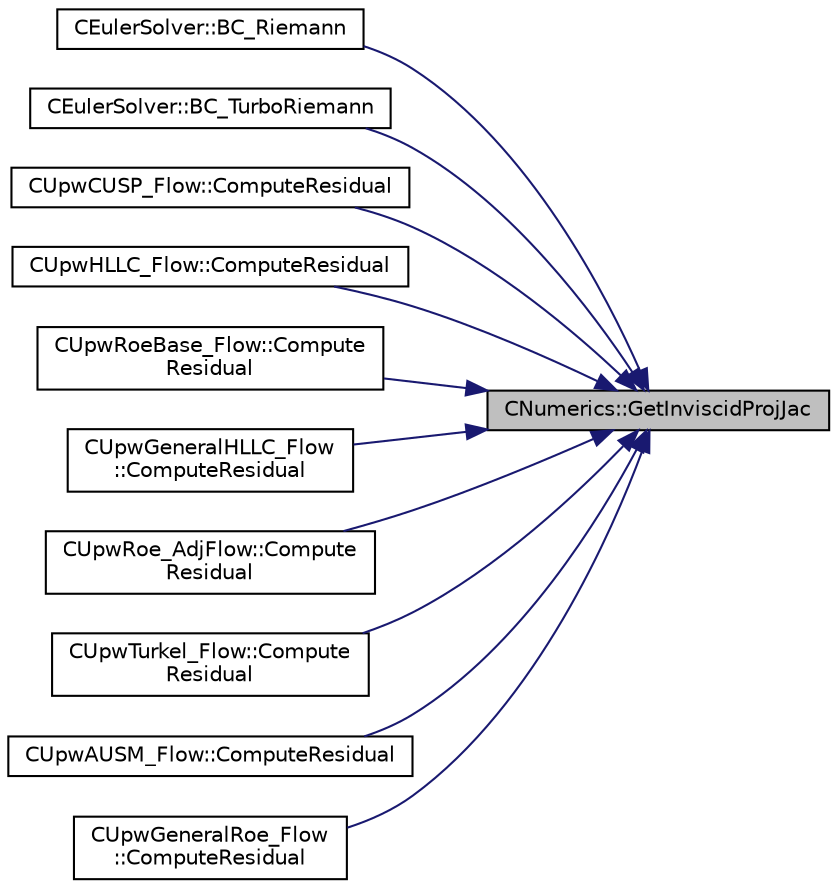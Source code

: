 digraph "CNumerics::GetInviscidProjJac"
{
 // LATEX_PDF_SIZE
  edge [fontname="Helvetica",fontsize="10",labelfontname="Helvetica",labelfontsize="10"];
  node [fontname="Helvetica",fontsize="10",shape=record];
  rankdir="RL";
  Node1 [label="CNumerics::GetInviscidProjJac",height=0.2,width=0.4,color="black", fillcolor="grey75", style="filled", fontcolor="black",tooltip="Compute the projection of the inviscid Jacobian matrices."];
  Node1 -> Node2 [dir="back",color="midnightblue",fontsize="10",style="solid",fontname="Helvetica"];
  Node2 [label="CEulerSolver::BC_Riemann",height=0.2,width=0.4,color="black", fillcolor="white", style="filled",URL="$classCEulerSolver.html#a4ad4a65b3fc5a51b1561436736f7f7ca",tooltip="Impose the boundary condition using characteristic recostruction."];
  Node1 -> Node3 [dir="back",color="midnightblue",fontsize="10",style="solid",fontname="Helvetica"];
  Node3 [label="CEulerSolver::BC_TurboRiemann",height=0.2,width=0.4,color="black", fillcolor="white", style="filled",URL="$classCEulerSolver.html#a8e036f2dff1d945d814c93a74159a3cc",tooltip="Impose the boundary condition using characteristic recostruction."];
  Node1 -> Node4 [dir="back",color="midnightblue",fontsize="10",style="solid",fontname="Helvetica"];
  Node4 [label="CUpwCUSP_Flow::ComputeResidual",height=0.2,width=0.4,color="black", fillcolor="white", style="filled",URL="$classCUpwCUSP__Flow.html#a96394dda58bdba5ea3406230d5b924e5",tooltip="Compute the flow residual using a JST method."];
  Node1 -> Node5 [dir="back",color="midnightblue",fontsize="10",style="solid",fontname="Helvetica"];
  Node5 [label="CUpwHLLC_Flow::ComputeResidual",height=0.2,width=0.4,color="black", fillcolor="white", style="filled",URL="$classCUpwHLLC__Flow.html#a0669b93527f0a6b32cab988b41053cac",tooltip="Compute the Roe's flux between two nodes i and j."];
  Node1 -> Node6 [dir="back",color="midnightblue",fontsize="10",style="solid",fontname="Helvetica"];
  Node6 [label="CUpwRoeBase_Flow::Compute\lResidual",height=0.2,width=0.4,color="black", fillcolor="white", style="filled",URL="$classCUpwRoeBase__Flow.html#ae828f7505381432012daa1618ff9f030",tooltip="Compute the flux from node i to node j, part common to most Roe schemes."];
  Node1 -> Node7 [dir="back",color="midnightblue",fontsize="10",style="solid",fontname="Helvetica"];
  Node7 [label="CUpwGeneralHLLC_Flow\l::ComputeResidual",height=0.2,width=0.4,color="black", fillcolor="white", style="filled",URL="$classCUpwGeneralHLLC__Flow.html#ac129696e54fd4d8933ba8f032deb27aa",tooltip="Compute the Roe's flux between two nodes i and j."];
  Node1 -> Node8 [dir="back",color="midnightblue",fontsize="10",style="solid",fontname="Helvetica"];
  Node8 [label="CUpwRoe_AdjFlow::Compute\lResidual",height=0.2,width=0.4,color="black", fillcolor="white", style="filled",URL="$classCUpwRoe__AdjFlow.html#a190e5469a9419ffe74e23fe0c651a115",tooltip="Compute the adjoint Roe's flux between two nodes i and j."];
  Node1 -> Node9 [dir="back",color="midnightblue",fontsize="10",style="solid",fontname="Helvetica"];
  Node9 [label="CUpwTurkel_Flow::Compute\lResidual",height=0.2,width=0.4,color="black", fillcolor="white", style="filled",URL="$classCUpwTurkel__Flow.html#aeea8b3f88efb753429306fe3c2076af4",tooltip="Compute the Roe's flux between two nodes i and j."];
  Node1 -> Node10 [dir="back",color="midnightblue",fontsize="10",style="solid",fontname="Helvetica"];
  Node10 [label="CUpwAUSM_Flow::ComputeResidual",height=0.2,width=0.4,color="black", fillcolor="white", style="filled",URL="$classCUpwAUSM__Flow.html#a792ec6c1b75f7bbacc33566bbe7c0e88",tooltip="Compute the Roe's flux between two nodes i and j."];
  Node1 -> Node11 [dir="back",color="midnightblue",fontsize="10",style="solid",fontname="Helvetica"];
  Node11 [label="CUpwGeneralRoe_Flow\l::ComputeResidual",height=0.2,width=0.4,color="black", fillcolor="white", style="filled",URL="$classCUpwGeneralRoe__Flow.html#ae7835fc0d44bb290bef95f1e5ce3d90f",tooltip="Compute the Roe's flux between two nodes i and j."];
}
